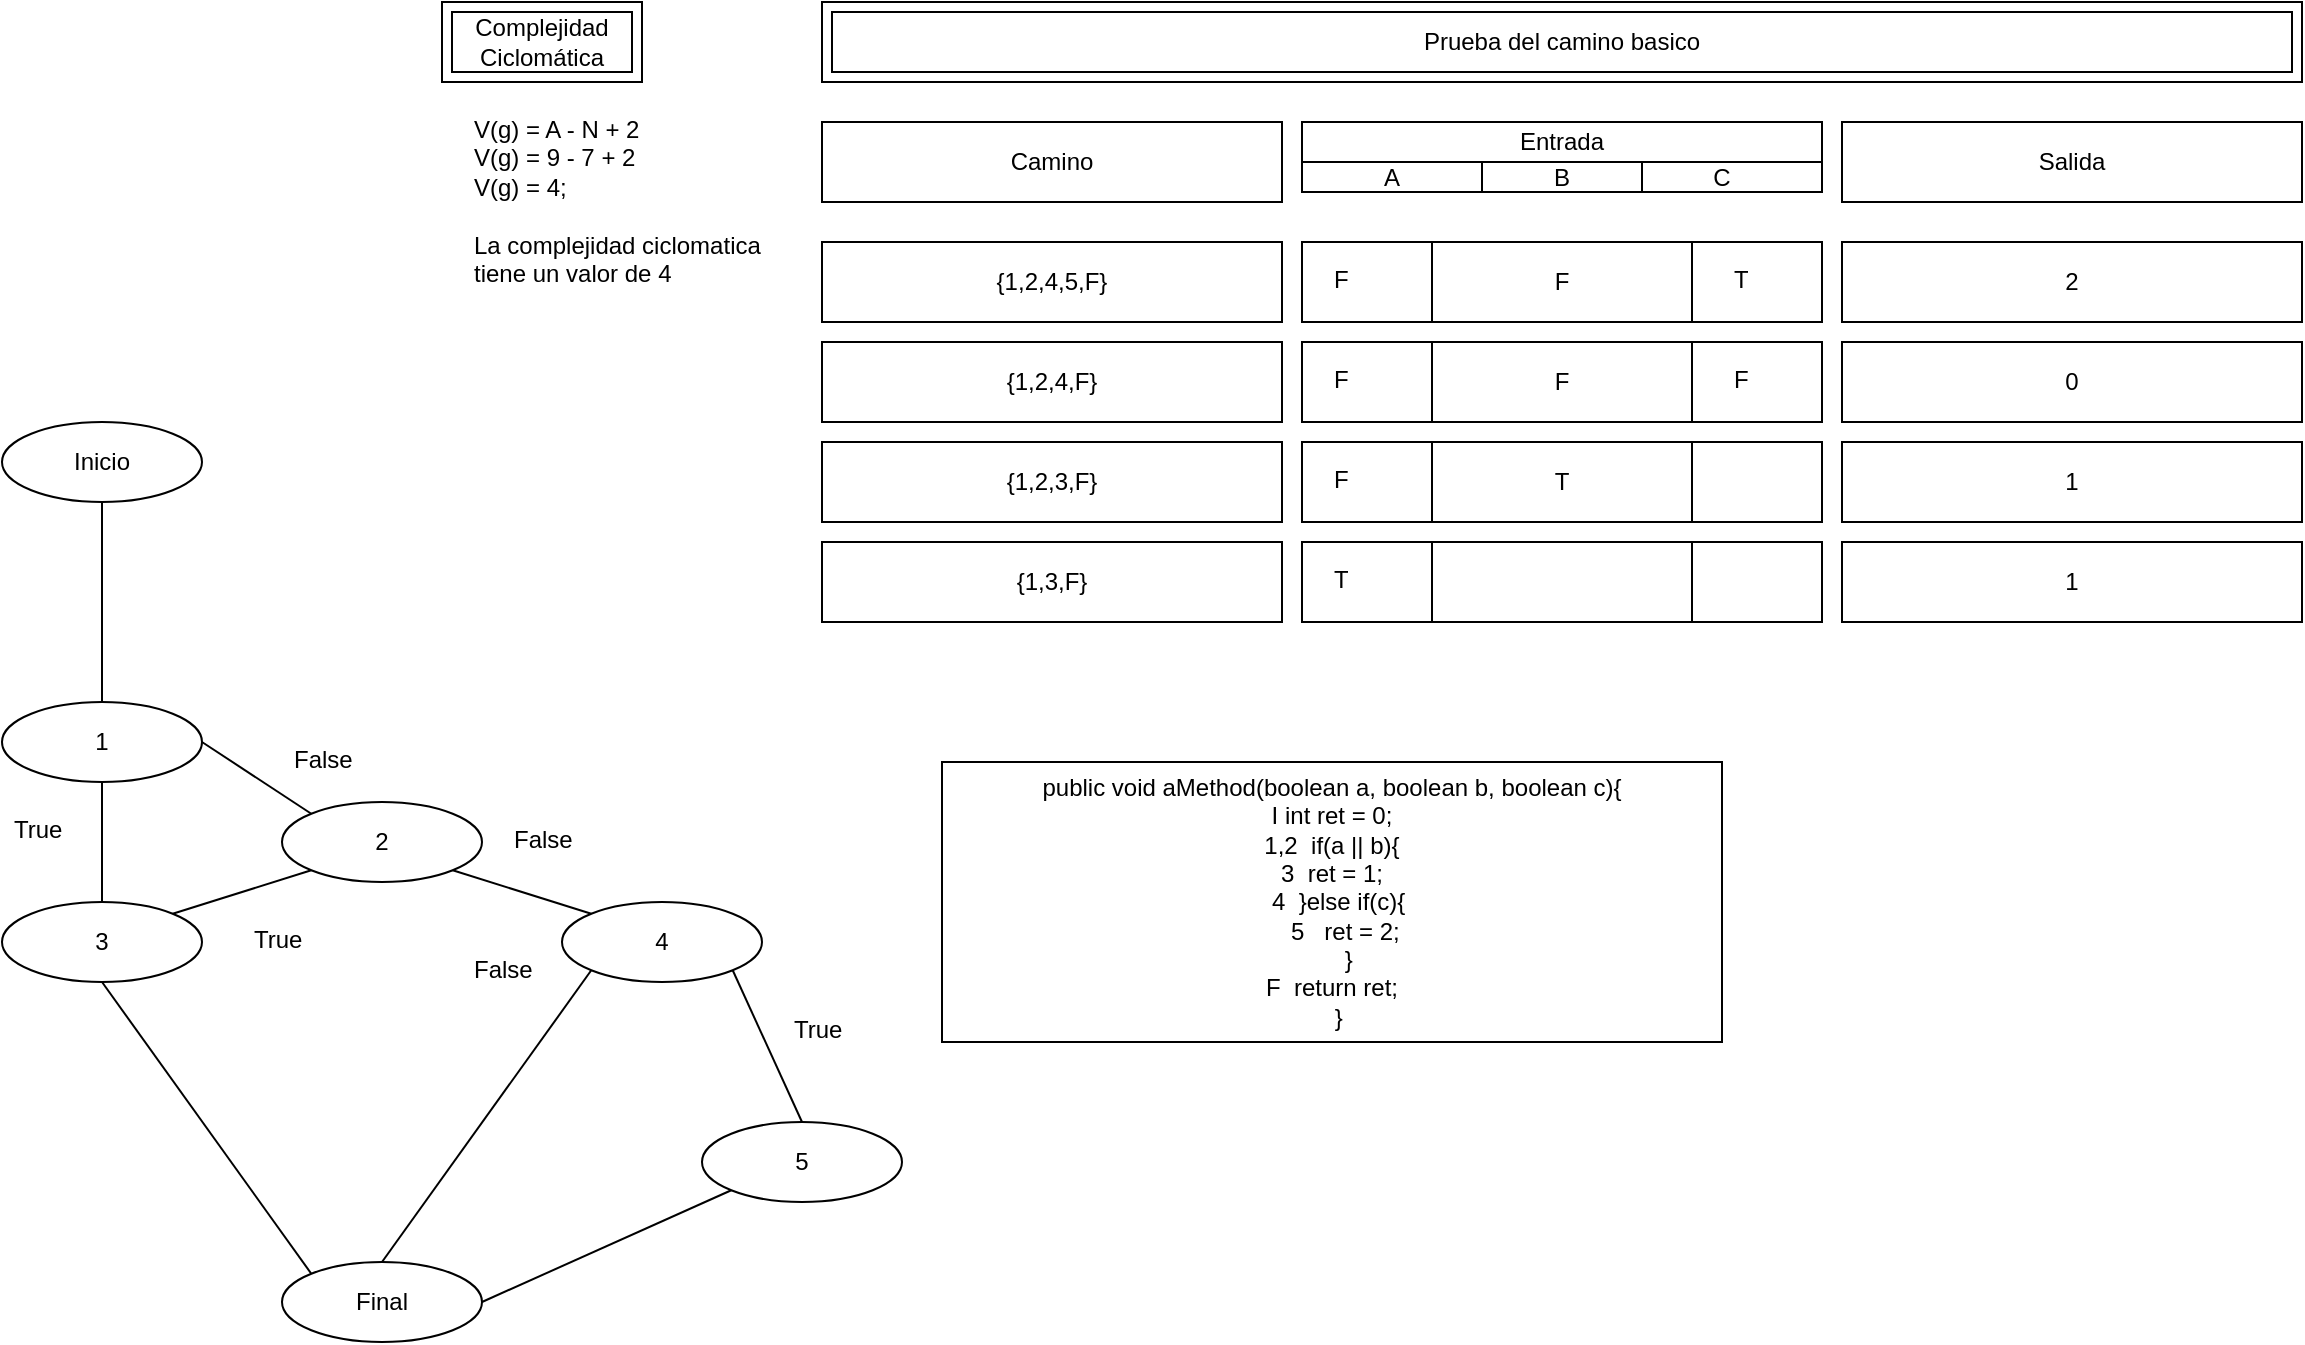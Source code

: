 <mxfile version="21.1.2" type="device">
  <diagram name="Página-1" id="s9JbpCTTTg0JKaCLIFRh">
    <mxGraphModel dx="2117" dy="629" grid="1" gridSize="10" guides="1" tooltips="1" connect="1" arrows="1" fold="1" page="1" pageScale="1" pageWidth="827" pageHeight="1169" math="0" shadow="0">
      <root>
        <mxCell id="0" />
        <mxCell id="1" parent="0" />
        <mxCell id="ICzSzIneuSBSswKoPR3d-1" value="public void aMethod(boolean a, boolean b, boolean c){&lt;br&gt;I&lt;span style=&quot;white-space: pre;&quot;&gt;	&lt;/span&gt;int ret = 0;&lt;br&gt;1,2&lt;span style=&quot;white-space: pre;&quot;&gt;	&lt;span style=&quot;white-space: pre;&quot;&gt;	&lt;/span&gt;&lt;/span&gt;if(a || b){&lt;br&gt;3&lt;span style=&quot;white-space: pre;&quot;&gt;	&lt;span style=&quot;white-space: pre;&quot;&gt;	&lt;/span&gt;&lt;/span&gt;ret = 1;&lt;br&gt;&amp;nbsp; 4&lt;span style=&quot;white-space: pre;&quot;&gt;	&lt;span style=&quot;white-space: pre;&quot;&gt;	&lt;/span&gt;&lt;/span&gt;}else if(c){&lt;br&gt;&amp;nbsp; &amp;nbsp; 5&lt;span style=&quot;white-space: pre;&quot;&gt;	&lt;span style=&quot;white-space: pre;&quot;&gt;	&lt;span style=&quot;white-space: pre;&quot;&gt;	&lt;/span&gt;&lt;/span&gt;&lt;/span&gt;ret = 2;&lt;br&gt;&amp;nbsp; &lt;span style=&quot;white-space: pre;&quot;&gt;	&lt;span style=&quot;white-space: pre;&quot;&gt;	&lt;span style=&quot;white-space: pre;&quot;&gt;	&lt;/span&gt;&lt;/span&gt;&lt;/span&gt;}&lt;br&gt;F&lt;span style=&quot;white-space: pre;&quot;&gt;	&lt;span style=&quot;white-space: pre;&quot;&gt;	&lt;/span&gt;&lt;/span&gt;return ret;&lt;br&gt;&lt;span style=&quot;white-space: pre;&quot;&gt;	&lt;span style=&quot;white-space: pre;&quot;&gt;	&lt;/span&gt;&lt;/span&gt;}" style="whiteSpace=wrap;html=1;align=center;" vertex="1" parent="1">
          <mxGeometry x="-30" y="840" width="390" height="140" as="geometry" />
        </mxCell>
        <mxCell id="ICzSzIneuSBSswKoPR3d-2" value="1" style="ellipse;whiteSpace=wrap;html=1;align=center;" vertex="1" parent="1">
          <mxGeometry x="-500" y="810" width="100" height="40" as="geometry" />
        </mxCell>
        <mxCell id="ICzSzIneuSBSswKoPR3d-3" value="3" style="ellipse;whiteSpace=wrap;html=1;align=center;" vertex="1" parent="1">
          <mxGeometry x="-500" y="910" width="100" height="40" as="geometry" />
        </mxCell>
        <mxCell id="ICzSzIneuSBSswKoPR3d-4" value="2" style="ellipse;whiteSpace=wrap;html=1;align=center;" vertex="1" parent="1">
          <mxGeometry x="-360" y="860" width="100" height="40" as="geometry" />
        </mxCell>
        <mxCell id="ICzSzIneuSBSswKoPR3d-6" value="5" style="ellipse;whiteSpace=wrap;html=1;align=center;" vertex="1" parent="1">
          <mxGeometry x="-150" y="1020" width="100" height="40" as="geometry" />
        </mxCell>
        <mxCell id="ICzSzIneuSBSswKoPR3d-7" value="4" style="ellipse;whiteSpace=wrap;html=1;align=center;" vertex="1" parent="1">
          <mxGeometry x="-220" y="910" width="100" height="40" as="geometry" />
        </mxCell>
        <mxCell id="ICzSzIneuSBSswKoPR3d-8" value="Inicio" style="ellipse;whiteSpace=wrap;html=1;align=center;" vertex="1" parent="1">
          <mxGeometry x="-500" y="670" width="100" height="40" as="geometry" />
        </mxCell>
        <mxCell id="ICzSzIneuSBSswKoPR3d-10" value="Final" style="ellipse;whiteSpace=wrap;html=1;align=center;" vertex="1" parent="1">
          <mxGeometry x="-360" y="1090" width="100" height="40" as="geometry" />
        </mxCell>
        <mxCell id="ICzSzIneuSBSswKoPR3d-11" value="" style="endArrow=none;html=1;rounded=0;exitX=0.5;exitY=1;exitDx=0;exitDy=0;entryX=0.5;entryY=0;entryDx=0;entryDy=0;" edge="1" parent="1" source="ICzSzIneuSBSswKoPR3d-8" target="ICzSzIneuSBSswKoPR3d-2">
          <mxGeometry relative="1" as="geometry">
            <mxPoint x="-110" y="980" as="sourcePoint" />
            <mxPoint x="50" y="980" as="targetPoint" />
          </mxGeometry>
        </mxCell>
        <mxCell id="ICzSzIneuSBSswKoPR3d-12" value="" style="endArrow=none;html=1;rounded=0;exitX=1;exitY=0.5;exitDx=0;exitDy=0;entryX=0;entryY=0;entryDx=0;entryDy=0;" edge="1" parent="1" source="ICzSzIneuSBSswKoPR3d-2" target="ICzSzIneuSBSswKoPR3d-4">
          <mxGeometry relative="1" as="geometry">
            <mxPoint x="-110" y="980" as="sourcePoint" />
            <mxPoint x="50" y="980" as="targetPoint" />
          </mxGeometry>
        </mxCell>
        <mxCell id="ICzSzIneuSBSswKoPR3d-13" value="" style="endArrow=none;html=1;rounded=0;exitX=1;exitY=1;exitDx=0;exitDy=0;entryX=0;entryY=0;entryDx=0;entryDy=0;" edge="1" parent="1" source="ICzSzIneuSBSswKoPR3d-4" target="ICzSzIneuSBSswKoPR3d-7">
          <mxGeometry relative="1" as="geometry">
            <mxPoint x="-110" y="980" as="sourcePoint" />
            <mxPoint x="50" y="980" as="targetPoint" />
          </mxGeometry>
        </mxCell>
        <mxCell id="ICzSzIneuSBSswKoPR3d-14" value="" style="endArrow=none;html=1;rounded=0;exitX=0.5;exitY=1;exitDx=0;exitDy=0;" edge="1" parent="1" source="ICzSzIneuSBSswKoPR3d-2" target="ICzSzIneuSBSswKoPR3d-3">
          <mxGeometry relative="1" as="geometry">
            <mxPoint x="-100" y="990" as="sourcePoint" />
            <mxPoint x="60" y="990" as="targetPoint" />
          </mxGeometry>
        </mxCell>
        <mxCell id="ICzSzIneuSBSswKoPR3d-15" value="" style="endArrow=none;html=1;rounded=0;exitX=0;exitY=1;exitDx=0;exitDy=0;entryX=1;entryY=0;entryDx=0;entryDy=0;" edge="1" parent="1" source="ICzSzIneuSBSswKoPR3d-4" target="ICzSzIneuSBSswKoPR3d-3">
          <mxGeometry relative="1" as="geometry">
            <mxPoint x="-90" y="1000" as="sourcePoint" />
            <mxPoint x="70" y="1000" as="targetPoint" />
          </mxGeometry>
        </mxCell>
        <mxCell id="ICzSzIneuSBSswKoPR3d-16" value="" style="endArrow=none;html=1;rounded=0;exitX=1;exitY=1;exitDx=0;exitDy=0;entryX=0.5;entryY=0;entryDx=0;entryDy=0;" edge="1" parent="1" source="ICzSzIneuSBSswKoPR3d-7" target="ICzSzIneuSBSswKoPR3d-6">
          <mxGeometry relative="1" as="geometry">
            <mxPoint x="-80" y="1010" as="sourcePoint" />
            <mxPoint x="80" y="1010" as="targetPoint" />
          </mxGeometry>
        </mxCell>
        <mxCell id="ICzSzIneuSBSswKoPR3d-17" value="" style="endArrow=none;html=1;rounded=0;exitX=0.5;exitY=1;exitDx=0;exitDy=0;entryX=0;entryY=0;entryDx=0;entryDy=0;" edge="1" parent="1" source="ICzSzIneuSBSswKoPR3d-3" target="ICzSzIneuSBSswKoPR3d-10">
          <mxGeometry relative="1" as="geometry">
            <mxPoint x="-70" y="1020" as="sourcePoint" />
            <mxPoint x="90" y="1020" as="targetPoint" />
          </mxGeometry>
        </mxCell>
        <mxCell id="ICzSzIneuSBSswKoPR3d-18" value="" style="endArrow=none;html=1;rounded=0;exitX=0;exitY=1;exitDx=0;exitDy=0;entryX=0.5;entryY=0;entryDx=0;entryDy=0;" edge="1" parent="1" source="ICzSzIneuSBSswKoPR3d-7" target="ICzSzIneuSBSswKoPR3d-10">
          <mxGeometry relative="1" as="geometry">
            <mxPoint x="-60" y="1030" as="sourcePoint" />
            <mxPoint x="100" y="1030" as="targetPoint" />
          </mxGeometry>
        </mxCell>
        <mxCell id="ICzSzIneuSBSswKoPR3d-19" value="" style="endArrow=none;html=1;rounded=0;exitX=1;exitY=0.5;exitDx=0;exitDy=0;entryX=0;entryY=1;entryDx=0;entryDy=0;" edge="1" parent="1" source="ICzSzIneuSBSswKoPR3d-10" target="ICzSzIneuSBSswKoPR3d-6">
          <mxGeometry relative="1" as="geometry">
            <mxPoint x="-50" y="1040" as="sourcePoint" />
            <mxPoint x="110" y="1040" as="targetPoint" />
          </mxGeometry>
        </mxCell>
        <mxCell id="ICzSzIneuSBSswKoPR3d-21" value="True" style="text;strokeColor=none;fillColor=none;spacingLeft=4;spacingRight=4;overflow=hidden;rotatable=0;points=[[0,0.5],[1,0.5]];portConstraint=eastwest;fontSize=12;whiteSpace=wrap;html=1;" vertex="1" parent="1">
          <mxGeometry x="-500" y="860" width="40" height="30" as="geometry" />
        </mxCell>
        <mxCell id="ICzSzIneuSBSswKoPR3d-22" value="True" style="text;strokeColor=none;fillColor=none;spacingLeft=4;spacingRight=4;overflow=hidden;rotatable=0;points=[[0,0.5],[1,0.5]];portConstraint=eastwest;fontSize=12;whiteSpace=wrap;html=1;" vertex="1" parent="1">
          <mxGeometry x="-380" y="915" width="40" height="30" as="geometry" />
        </mxCell>
        <mxCell id="ICzSzIneuSBSswKoPR3d-23" value="True" style="text;strokeColor=none;fillColor=none;spacingLeft=4;spacingRight=4;overflow=hidden;rotatable=0;points=[[0,0.5],[1,0.5]];portConstraint=eastwest;fontSize=12;whiteSpace=wrap;html=1;" vertex="1" parent="1">
          <mxGeometry x="-110" y="960" width="40" height="30" as="geometry" />
        </mxCell>
        <mxCell id="ICzSzIneuSBSswKoPR3d-25" value="False" style="text;strokeColor=none;fillColor=none;spacingLeft=4;spacingRight=4;overflow=hidden;rotatable=0;points=[[0,0.5],[1,0.5]];portConstraint=eastwest;fontSize=12;whiteSpace=wrap;html=1;" vertex="1" parent="1">
          <mxGeometry x="-250" y="865" width="40" height="30" as="geometry" />
        </mxCell>
        <mxCell id="ICzSzIneuSBSswKoPR3d-26" value="False" style="text;strokeColor=none;fillColor=none;spacingLeft=4;spacingRight=4;overflow=hidden;rotatable=0;points=[[0,0.5],[1,0.5]];portConstraint=eastwest;fontSize=12;whiteSpace=wrap;html=1;" vertex="1" parent="1">
          <mxGeometry x="-360" y="825" width="40" height="30" as="geometry" />
        </mxCell>
        <mxCell id="ICzSzIneuSBSswKoPR3d-27" value="False" style="text;strokeColor=none;fillColor=none;spacingLeft=4;spacingRight=4;overflow=hidden;rotatable=0;points=[[0,0.5],[1,0.5]];portConstraint=eastwest;fontSize=12;whiteSpace=wrap;html=1;" vertex="1" parent="1">
          <mxGeometry x="-270" y="930" width="40" height="30" as="geometry" />
        </mxCell>
        <mxCell id="ICzSzIneuSBSswKoPR3d-29" value="Complejidad Ciclomática" style="shape=ext;margin=3;double=1;whiteSpace=wrap;html=1;align=center;" vertex="1" parent="1">
          <mxGeometry x="-280" y="460" width="100" height="40" as="geometry" />
        </mxCell>
        <mxCell id="ICzSzIneuSBSswKoPR3d-30" value="V(g) = A - N + 2&lt;br&gt;V(g) = 9 - 7 + 2&lt;br&gt;V(g) = 4;&lt;br&gt;&lt;br&gt;La complejidad ciclomatica tiene un valor de 4" style="text;strokeColor=none;fillColor=none;spacingLeft=4;spacingRight=4;overflow=hidden;rotatable=0;points=[[0,0.5],[1,0.5]];portConstraint=eastwest;fontSize=12;whiteSpace=wrap;html=1;" vertex="1" parent="1">
          <mxGeometry x="-270" y="510" width="170" height="100" as="geometry" />
        </mxCell>
        <mxCell id="ICzSzIneuSBSswKoPR3d-31" value="Camino" style="whiteSpace=wrap;html=1;align=center;" vertex="1" parent="1">
          <mxGeometry x="-90" y="520" width="230" height="40" as="geometry" />
        </mxCell>
        <mxCell id="ICzSzIneuSBSswKoPR3d-32" value="Entrada" style="whiteSpace=wrap;html=1;align=center;" vertex="1" parent="1">
          <mxGeometry x="150" y="520" width="260" height="20" as="geometry" />
        </mxCell>
        <mxCell id="ICzSzIneuSBSswKoPR3d-33" value="Salida" style="whiteSpace=wrap;html=1;align=center;" vertex="1" parent="1">
          <mxGeometry x="420" y="520" width="230" height="40" as="geometry" />
        </mxCell>
        <mxCell id="ICzSzIneuSBSswKoPR3d-34" value="{1,2,4,5,F}" style="whiteSpace=wrap;html=1;align=center;" vertex="1" parent="1">
          <mxGeometry x="-90" y="580" width="230" height="40" as="geometry" />
        </mxCell>
        <mxCell id="ICzSzIneuSBSswKoPR3d-36" value="{1,2,4,F}" style="whiteSpace=wrap;html=1;align=center;" vertex="1" parent="1">
          <mxGeometry x="-90" y="630" width="230" height="40" as="geometry" />
        </mxCell>
        <mxCell id="ICzSzIneuSBSswKoPR3d-37" value="{1,2,3,F}" style="whiteSpace=wrap;html=1;align=center;" vertex="1" parent="1">
          <mxGeometry x="-90" y="680" width="230" height="40" as="geometry" />
        </mxCell>
        <mxCell id="ICzSzIneuSBSswKoPR3d-38" value="{1,3,F}" style="whiteSpace=wrap;html=1;align=center;" vertex="1" parent="1">
          <mxGeometry x="-90" y="730" width="230" height="40" as="geometry" />
        </mxCell>
        <mxCell id="ICzSzIneuSBSswKoPR3d-40" value="C" style="whiteSpace=wrap;html=1;align=center;" vertex="1" parent="1">
          <mxGeometry x="310" y="540" width="100" height="15" as="geometry" />
        </mxCell>
        <mxCell id="ICzSzIneuSBSswKoPR3d-42" value="A" style="whiteSpace=wrap;html=1;align=center;" vertex="1" parent="1">
          <mxGeometry x="150" y="540" width="90" height="15" as="geometry" />
        </mxCell>
        <mxCell id="ICzSzIneuSBSswKoPR3d-44" value="B" style="whiteSpace=wrap;html=1;align=center;" vertex="1" parent="1">
          <mxGeometry x="240" y="540" width="80" height="15" as="geometry" />
        </mxCell>
        <mxCell id="ICzSzIneuSBSswKoPR3d-45" value="F" style="whiteSpace=wrap;html=1;align=center;" vertex="1" parent="1">
          <mxGeometry x="150" y="580" width="260" height="40" as="geometry" />
        </mxCell>
        <mxCell id="ICzSzIneuSBSswKoPR3d-46" value="" style="endArrow=none;html=1;rounded=0;entryX=0.25;entryY=0;entryDx=0;entryDy=0;exitX=0.25;exitY=1;exitDx=0;exitDy=0;" edge="1" parent="1" source="ICzSzIneuSBSswKoPR3d-45" target="ICzSzIneuSBSswKoPR3d-45">
          <mxGeometry relative="1" as="geometry">
            <mxPoint x="10" y="740" as="sourcePoint" />
            <mxPoint x="170" y="740" as="targetPoint" />
          </mxGeometry>
        </mxCell>
        <mxCell id="ICzSzIneuSBSswKoPR3d-47" value="" style="endArrow=none;html=1;rounded=0;entryX=0.75;entryY=0;entryDx=0;entryDy=0;exitX=0.75;exitY=1;exitDx=0;exitDy=0;" edge="1" parent="1" source="ICzSzIneuSBSswKoPR3d-45" target="ICzSzIneuSBSswKoPR3d-45">
          <mxGeometry relative="1" as="geometry">
            <mxPoint x="225" y="630" as="sourcePoint" />
            <mxPoint x="225" y="590" as="targetPoint" />
            <Array as="points" />
          </mxGeometry>
        </mxCell>
        <mxCell id="ICzSzIneuSBSswKoPR3d-48" value="F" style="text;strokeColor=none;fillColor=none;spacingLeft=4;spacingRight=4;overflow=hidden;rotatable=0;points=[[0,0.5],[1,0.5]];portConstraint=eastwest;fontSize=12;whiteSpace=wrap;html=1;" vertex="1" parent="1">
          <mxGeometry x="160" y="585" width="40" height="30" as="geometry" />
        </mxCell>
        <mxCell id="ICzSzIneuSBSswKoPR3d-49" value="T" style="text;strokeColor=none;fillColor=none;spacingLeft=4;spacingRight=4;overflow=hidden;rotatable=0;points=[[0,0.5],[1,0.5]];portConstraint=eastwest;fontSize=12;whiteSpace=wrap;html=1;" vertex="1" parent="1">
          <mxGeometry x="360" y="585" width="40" height="30" as="geometry" />
        </mxCell>
        <mxCell id="ICzSzIneuSBSswKoPR3d-50" value="F" style="whiteSpace=wrap;html=1;align=center;" vertex="1" parent="1">
          <mxGeometry x="150" y="630" width="260" height="40" as="geometry" />
        </mxCell>
        <mxCell id="ICzSzIneuSBSswKoPR3d-51" value="" style="endArrow=none;html=1;rounded=0;entryX=0.25;entryY=0;entryDx=0;entryDy=0;exitX=0.25;exitY=1;exitDx=0;exitDy=0;" edge="1" parent="1" source="ICzSzIneuSBSswKoPR3d-50" target="ICzSzIneuSBSswKoPR3d-50">
          <mxGeometry relative="1" as="geometry">
            <mxPoint x="10" y="790" as="sourcePoint" />
            <mxPoint x="170" y="790" as="targetPoint" />
          </mxGeometry>
        </mxCell>
        <mxCell id="ICzSzIneuSBSswKoPR3d-52" value="" style="endArrow=none;html=1;rounded=0;entryX=0.75;entryY=0;entryDx=0;entryDy=0;exitX=0.75;exitY=1;exitDx=0;exitDy=0;" edge="1" parent="1" source="ICzSzIneuSBSswKoPR3d-50" target="ICzSzIneuSBSswKoPR3d-50">
          <mxGeometry relative="1" as="geometry">
            <mxPoint x="225" y="680" as="sourcePoint" />
            <mxPoint x="225" y="640" as="targetPoint" />
            <Array as="points" />
          </mxGeometry>
        </mxCell>
        <mxCell id="ICzSzIneuSBSswKoPR3d-53" value="F" style="text;strokeColor=none;fillColor=none;spacingLeft=4;spacingRight=4;overflow=hidden;rotatable=0;points=[[0,0.5],[1,0.5]];portConstraint=eastwest;fontSize=12;whiteSpace=wrap;html=1;" vertex="1" parent="1">
          <mxGeometry x="160" y="635" width="40" height="30" as="geometry" />
        </mxCell>
        <mxCell id="ICzSzIneuSBSswKoPR3d-54" value="F" style="text;strokeColor=none;fillColor=none;spacingLeft=4;spacingRight=4;overflow=hidden;rotatable=0;points=[[0,0.5],[1,0.5]];portConstraint=eastwest;fontSize=12;whiteSpace=wrap;html=1;" vertex="1" parent="1">
          <mxGeometry x="360" y="635" width="40" height="30" as="geometry" />
        </mxCell>
        <mxCell id="ICzSzIneuSBSswKoPR3d-61" value="T" style="whiteSpace=wrap;html=1;align=center;" vertex="1" parent="1">
          <mxGeometry x="150" y="680" width="260" height="40" as="geometry" />
        </mxCell>
        <mxCell id="ICzSzIneuSBSswKoPR3d-62" value="" style="endArrow=none;html=1;rounded=0;entryX=0.25;entryY=0;entryDx=0;entryDy=0;exitX=0.25;exitY=1;exitDx=0;exitDy=0;" edge="1" parent="1" source="ICzSzIneuSBSswKoPR3d-61" target="ICzSzIneuSBSswKoPR3d-61">
          <mxGeometry relative="1" as="geometry">
            <mxPoint x="10" y="840" as="sourcePoint" />
            <mxPoint x="170" y="840" as="targetPoint" />
          </mxGeometry>
        </mxCell>
        <mxCell id="ICzSzIneuSBSswKoPR3d-63" value="" style="endArrow=none;html=1;rounded=0;entryX=0.75;entryY=0;entryDx=0;entryDy=0;exitX=0.75;exitY=1;exitDx=0;exitDy=0;" edge="1" parent="1" source="ICzSzIneuSBSswKoPR3d-61" target="ICzSzIneuSBSswKoPR3d-61">
          <mxGeometry relative="1" as="geometry">
            <mxPoint x="225" y="730" as="sourcePoint" />
            <mxPoint x="225" y="690" as="targetPoint" />
            <Array as="points" />
          </mxGeometry>
        </mxCell>
        <mxCell id="ICzSzIneuSBSswKoPR3d-64" value="F" style="text;strokeColor=none;fillColor=none;spacingLeft=4;spacingRight=4;overflow=hidden;rotatable=0;points=[[0,0.5],[1,0.5]];portConstraint=eastwest;fontSize=12;whiteSpace=wrap;html=1;" vertex="1" parent="1">
          <mxGeometry x="160" y="685" width="40" height="30" as="geometry" />
        </mxCell>
        <mxCell id="ICzSzIneuSBSswKoPR3d-73" value="" style="whiteSpace=wrap;html=1;align=center;" vertex="1" parent="1">
          <mxGeometry x="150" y="730" width="260" height="40" as="geometry" />
        </mxCell>
        <mxCell id="ICzSzIneuSBSswKoPR3d-74" value="" style="endArrow=none;html=1;rounded=0;entryX=0.25;entryY=0;entryDx=0;entryDy=0;exitX=0.25;exitY=1;exitDx=0;exitDy=0;" edge="1" parent="1" source="ICzSzIneuSBSswKoPR3d-73" target="ICzSzIneuSBSswKoPR3d-73">
          <mxGeometry relative="1" as="geometry">
            <mxPoint x="10" y="890" as="sourcePoint" />
            <mxPoint x="170" y="890" as="targetPoint" />
          </mxGeometry>
        </mxCell>
        <mxCell id="ICzSzIneuSBSswKoPR3d-75" value="" style="endArrow=none;html=1;rounded=0;entryX=0.75;entryY=0;entryDx=0;entryDy=0;exitX=0.75;exitY=1;exitDx=0;exitDy=0;" edge="1" parent="1" source="ICzSzIneuSBSswKoPR3d-73" target="ICzSzIneuSBSswKoPR3d-73">
          <mxGeometry relative="1" as="geometry">
            <mxPoint x="225" y="780" as="sourcePoint" />
            <mxPoint x="225" y="740" as="targetPoint" />
            <Array as="points" />
          </mxGeometry>
        </mxCell>
        <mxCell id="ICzSzIneuSBSswKoPR3d-76" value="T" style="text;strokeColor=none;fillColor=none;spacingLeft=4;spacingRight=4;overflow=hidden;rotatable=0;points=[[0,0.5],[1,0.5]];portConstraint=eastwest;fontSize=12;whiteSpace=wrap;html=1;" vertex="1" parent="1">
          <mxGeometry x="160" y="735" width="40" height="30" as="geometry" />
        </mxCell>
        <mxCell id="ICzSzIneuSBSswKoPR3d-78" value="2" style="whiteSpace=wrap;html=1;align=center;" vertex="1" parent="1">
          <mxGeometry x="420" y="580" width="230" height="40" as="geometry" />
        </mxCell>
        <mxCell id="ICzSzIneuSBSswKoPR3d-79" value="0" style="whiteSpace=wrap;html=1;align=center;" vertex="1" parent="1">
          <mxGeometry x="420" y="630" width="230" height="40" as="geometry" />
        </mxCell>
        <mxCell id="ICzSzIneuSBSswKoPR3d-80" value="1" style="whiteSpace=wrap;html=1;align=center;" vertex="1" parent="1">
          <mxGeometry x="420" y="680" width="230" height="40" as="geometry" />
        </mxCell>
        <mxCell id="ICzSzIneuSBSswKoPR3d-81" value="1" style="whiteSpace=wrap;html=1;align=center;" vertex="1" parent="1">
          <mxGeometry x="420" y="730" width="230" height="40" as="geometry" />
        </mxCell>
        <mxCell id="ICzSzIneuSBSswKoPR3d-82" value="Prueba del camino basico" style="shape=ext;margin=3;double=1;whiteSpace=wrap;html=1;align=center;" vertex="1" parent="1">
          <mxGeometry x="-90" y="460" width="740" height="40" as="geometry" />
        </mxCell>
      </root>
    </mxGraphModel>
  </diagram>
</mxfile>
